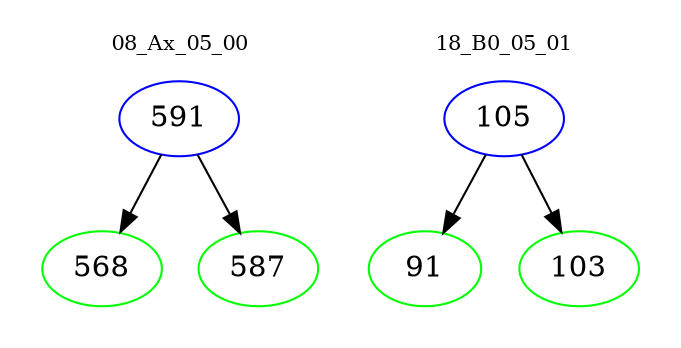 digraph{
subgraph cluster_0 {
color = white
label = "08_Ax_05_00";
fontsize=10;
T0_591 [label="591", color="blue"]
T0_591 -> T0_568 [color="black"]
T0_568 [label="568", color="green"]
T0_591 -> T0_587 [color="black"]
T0_587 [label="587", color="green"]
}
subgraph cluster_1 {
color = white
label = "18_B0_05_01";
fontsize=10;
T1_105 [label="105", color="blue"]
T1_105 -> T1_91 [color="black"]
T1_91 [label="91", color="green"]
T1_105 -> T1_103 [color="black"]
T1_103 [label="103", color="green"]
}
}

